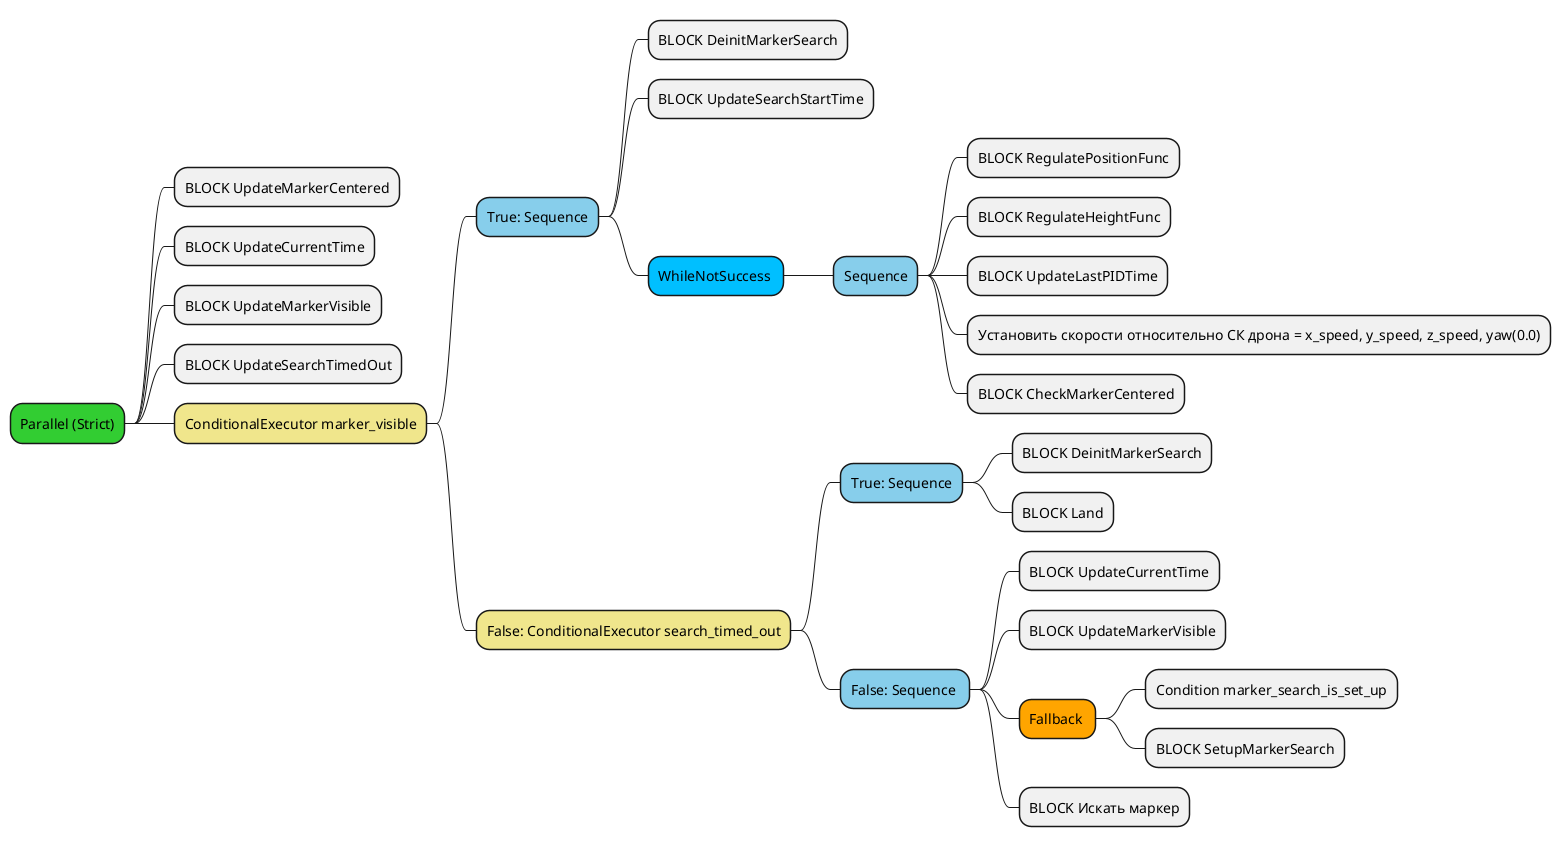 @startmindmap

*[#LimeGreen] Parallel (Strict)
    ' * старт Обновите необходимые данные
    * BLOCK UpdateMarkerCentered
    * BLOCK UpdateCurrentTime
    * BLOCK UpdateMarkerVisible
    * BLOCK UpdateSearchTimedOut
    ' * стоп Обновите необходимые данные
    *[#Khaki] ConditionalExecutor marker_visible
        ' старт Центроваться над маркером, пока он виден
        *[#SkyBlue] True: Sequence
            * BLOCK DeinitMarkerSearch
            * BLOCK UpdateSearchStartTime
            *[#DeepSkyBlue] WhileNotSuccess 
                    ' *[#SkyBlue] Sequence
                    '     * Condition marker_visible
                    '     * BLOCK UpdateSearchStartTime
                *[#SkyBlue] Sequence
                    * BLOCK RegulatePositionFunc
                    * BLOCK RegulateHeightFunc
                    * BLOCK UpdateLastPIDTime
                    * Установить скорости относительно СК дрона = x_speed, y_speed, z_speed, yaw(0.0)
                    * BLOCK CheckMarkerCentered
        ' стоп Центроваться над маркером, пока он виден
        ' *[#MediumPurple] CheckSearchTimedOut
        *[#Khaki] False: ConditionalExecutor search_timed_out
            *[#SkyBlue] True: Sequence
                * BLOCK DeinitMarkerSearch
                * BLOCK Land
            *[#SkyBlue] False: Sequence 
                * BLOCK UpdateCurrentTime
                * BLOCK UpdateMarkerVisible
                *[#Orange] Fallback 
                    * Condition marker_search_is_set_up
                    * BLOCK SetupMarkerSearch
                ' * Condition marker_visible
                * BLOCK Искать маркер
                

@endmindmap
